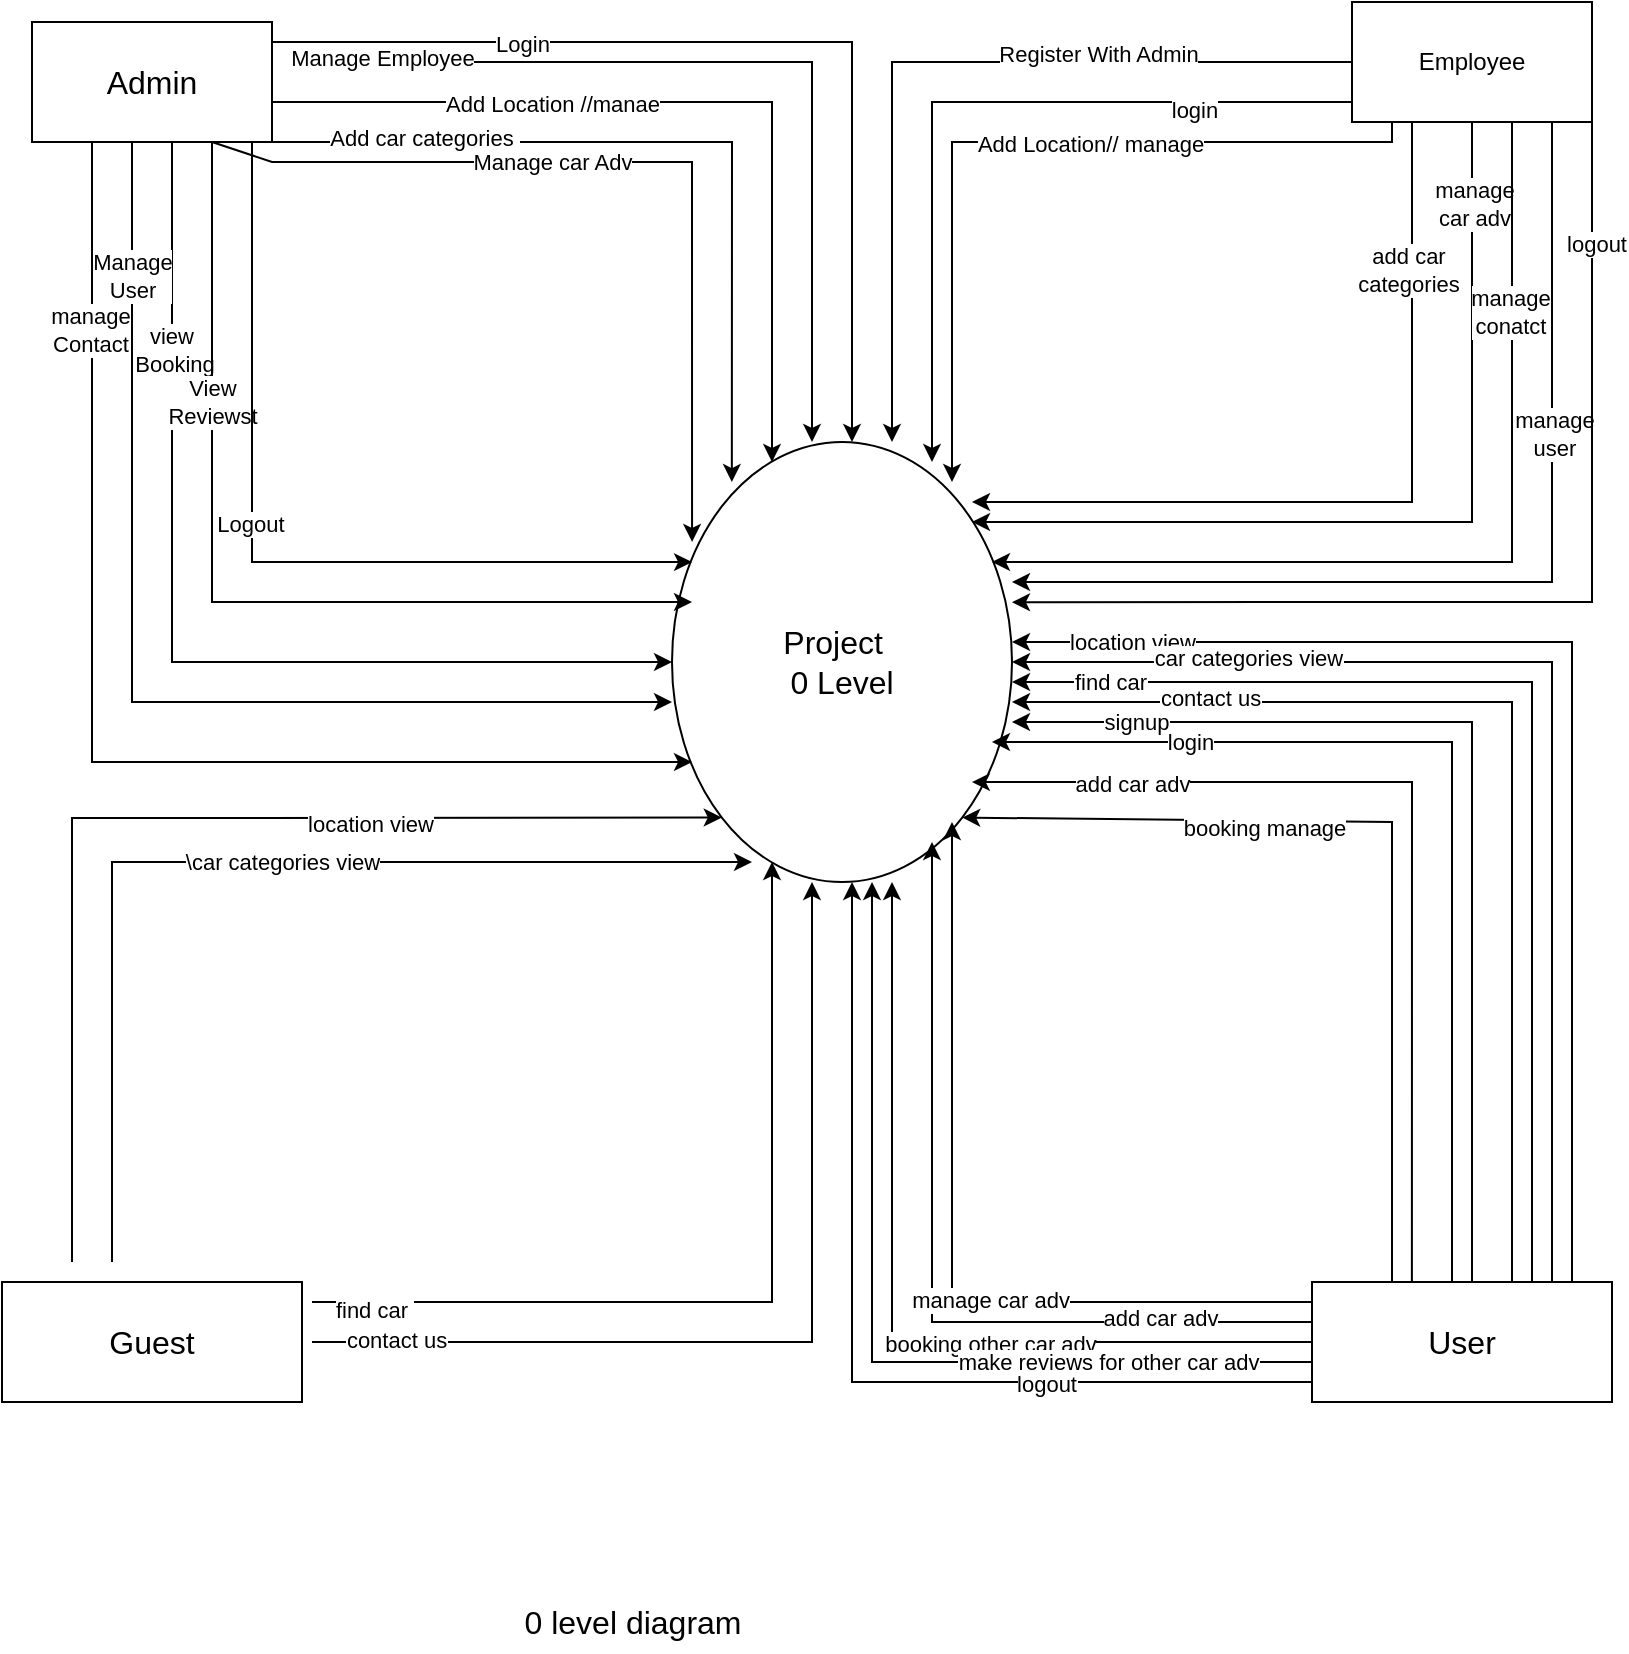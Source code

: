 <mxfile version="20.8.20" type="device"><diagram name="Page-1" id="M29P6bLNCZa7_SRGtX69"><mxGraphModel dx="1354" dy="745" grid="1" gridSize="10" guides="1" tooltips="1" connect="1" arrows="1" fold="1" page="1" pageScale="1" pageWidth="850" pageHeight="1100" math="0" shadow="0"><root><mxCell id="0"/><mxCell id="1" parent="0"/><mxCell id="XVz-XAS2OlblzO1JE6la-8" value="" style="endArrow=classic;html=1;rounded=0;fontSize=18;" parent="1" edge="1"><mxGeometry width="50" height="50" relative="1" as="geometry"><mxPoint x="160" y="40" as="sourcePoint"/><mxPoint x="420" y="230" as="targetPoint"/><Array as="points"><mxPoint x="420" y="40"/></Array></mxGeometry></mxCell><mxCell id="XVz-XAS2OlblzO1JE6la-5" value="&lt;font size=&quot;3&quot;&gt;User&lt;/font&gt;" style="rounded=0;whiteSpace=wrap;html=1;" parent="1" vertex="1"><mxGeometry x="670" y="650" width="150" height="60" as="geometry"/></mxCell><mxCell id="XVz-XAS2OlblzO1JE6la-1" value="&lt;font size=&quot;3&quot;&gt;Admin&lt;/font&gt;" style="rounded=0;whiteSpace=wrap;html=1;" parent="1" vertex="1"><mxGeometry x="30" y="20" width="120" height="60" as="geometry"/></mxCell><mxCell id="XVz-XAS2OlblzO1JE6la-2" value="Employee" style="rounded=0;whiteSpace=wrap;html=1;" parent="1" vertex="1"><mxGeometry x="690" y="10" width="120" height="60" as="geometry"/></mxCell><mxCell id="XVz-XAS2OlblzO1JE6la-7" value="&lt;font size=&quot;3&quot;&gt;Project&amp;nbsp;&amp;nbsp;&lt;br&gt;0 Level&lt;br&gt;&lt;/font&gt;" style="ellipse;whiteSpace=wrap;html=1;" parent="1" vertex="1"><mxGeometry x="350" y="230" width="170" height="220" as="geometry"/></mxCell><mxCell id="XVz-XAS2OlblzO1JE6la-3" value="&lt;font size=&quot;3&quot;&gt;Guest&lt;/font&gt;" style="rounded=0;whiteSpace=wrap;html=1;" parent="1" vertex="1"><mxGeometry x="15" y="650" width="150" height="60" as="geometry"/></mxCell><mxCell id="XVz-XAS2OlblzO1JE6la-9" value="" style="endArrow=classic;html=1;rounded=0;fontSize=18;exitX=1;exitY=0.667;exitDx=0;exitDy=0;exitPerimeter=0;" parent="1" source="XVz-XAS2OlblzO1JE6la-1" edge="1"><mxGeometry width="50" height="50" relative="1" as="geometry"><mxPoint x="160" y="40" as="sourcePoint"/><mxPoint x="400" y="240" as="targetPoint"/><Array as="points"><mxPoint x="400" y="60"/></Array></mxGeometry></mxCell><mxCell id="cB2x8FSNSsOgNxvk0GaC-6" value="Add Location //manae" style="edgeLabel;html=1;align=center;verticalAlign=middle;resizable=0;points=[];" parent="XVz-XAS2OlblzO1JE6la-9" vertex="1" connectable="0"><mxGeometry x="-0.349" y="-1" relative="1" as="geometry"><mxPoint as="offset"/></mxGeometry></mxCell><mxCell id="XVz-XAS2OlblzO1JE6la-10" value="" style="endArrow=classic;html=1;rounded=0;fontSize=18;exitX=0.917;exitY=1;exitDx=0;exitDy=0;exitPerimeter=0;entryX=0.176;entryY=0.091;entryDx=0;entryDy=0;entryPerimeter=0;" parent="1" source="XVz-XAS2OlblzO1JE6la-1" target="XVz-XAS2OlblzO1JE6la-7" edge="1"><mxGeometry width="50" height="50" relative="1" as="geometry"><mxPoint x="160" y="100" as="sourcePoint"/><mxPoint x="380" y="220" as="targetPoint"/><Array as="points"><mxPoint x="380" y="80"/></Array></mxGeometry></mxCell><mxCell id="cB2x8FSNSsOgNxvk0GaC-4" value="Add car categories&amp;nbsp;" style="edgeLabel;html=1;align=center;verticalAlign=middle;resizable=0;points=[];" parent="XVz-XAS2OlblzO1JE6la-10" vertex="1" connectable="0"><mxGeometry x="-0.581" y="2" relative="1" as="geometry"><mxPoint as="offset"/></mxGeometry></mxCell><mxCell id="XVz-XAS2OlblzO1JE6la-12" value="" style="endArrow=classic;html=1;rounded=0;fontSize=18;entryX=0.059;entryY=0.227;entryDx=0;entryDy=0;entryPerimeter=0;exitX=0.75;exitY=1;exitDx=0;exitDy=0;" parent="1" source="XVz-XAS2OlblzO1JE6la-1" target="XVz-XAS2OlblzO1JE6la-7" edge="1"><mxGeometry width="50" height="50" relative="1" as="geometry"><mxPoint x="130" y="50" as="sourcePoint"/><mxPoint x="410" y="260" as="targetPoint"/><Array as="points"><mxPoint x="150" y="90"/><mxPoint x="250" y="90"/><mxPoint x="360" y="90"/></Array></mxGeometry></mxCell><mxCell id="cB2x8FSNSsOgNxvk0GaC-8" value="Manage car Adv" style="edgeLabel;html=1;align=center;verticalAlign=middle;resizable=0;points=[];" parent="XVz-XAS2OlblzO1JE6la-12" vertex="1" connectable="0"><mxGeometry x="-0.205" relative="1" as="geometry"><mxPoint as="offset"/></mxGeometry></mxCell><mxCell id="XVz-XAS2OlblzO1JE6la-13" value="" style="endArrow=classic;html=1;rounded=0;fontSize=18;" parent="1" edge="1"><mxGeometry width="50" height="50" relative="1" as="geometry"><mxPoint x="100" y="80" as="sourcePoint"/><mxPoint x="350" y="340" as="targetPoint"/><Array as="points"><mxPoint x="100" y="340"/></Array></mxGeometry></mxCell><mxCell id="cB2x8FSNSsOgNxvk0GaC-12" value="view&amp;nbsp;&lt;br&gt;Booking" style="edgeLabel;html=1;align=center;verticalAlign=middle;resizable=0;points=[];" parent="XVz-XAS2OlblzO1JE6la-13" vertex="1" connectable="0"><mxGeometry x="-0.592" y="1" relative="1" as="geometry"><mxPoint as="offset"/></mxGeometry></mxCell><mxCell id="XVz-XAS2OlblzO1JE6la-14" value="" style="endArrow=classic;html=1;rounded=0;fontSize=18;" parent="1" edge="1"><mxGeometry width="50" height="50" relative="1" as="geometry"><mxPoint x="120" y="80" as="sourcePoint"/><mxPoint x="360" y="310" as="targetPoint"/><Array as="points"><mxPoint x="120" y="310"/></Array></mxGeometry></mxCell><mxCell id="cB2x8FSNSsOgNxvk0GaC-13" value="View &lt;br&gt;Reviewst" style="edgeLabel;html=1;align=center;verticalAlign=middle;resizable=0;points=[];" parent="XVz-XAS2OlblzO1JE6la-14" vertex="1" connectable="0"><mxGeometry x="-0.447" relative="1" as="geometry"><mxPoint as="offset"/></mxGeometry></mxCell><mxCell id="XVz-XAS2OlblzO1JE6la-15" value="" style="endArrow=classic;html=1;rounded=0;fontSize=18;" parent="1" edge="1"><mxGeometry width="50" height="50" relative="1" as="geometry"><mxPoint x="60" y="80" as="sourcePoint"/><mxPoint x="360" y="390" as="targetPoint"/><Array as="points"><mxPoint x="60" y="390"/></Array></mxGeometry></mxCell><mxCell id="cB2x8FSNSsOgNxvk0GaC-9" value="manage&lt;br&gt;Contact" style="edgeLabel;html=1;align=center;verticalAlign=middle;resizable=0;points=[];" parent="XVz-XAS2OlblzO1JE6la-15" vertex="1" connectable="0"><mxGeometry x="-0.692" y="-1" relative="1" as="geometry"><mxPoint as="offset"/></mxGeometry></mxCell><mxCell id="XVz-XAS2OlblzO1JE6la-16" value="" style="endArrow=classic;html=1;rounded=0;fontSize=18;entryX=0;entryY=0.591;entryDx=0;entryDy=0;entryPerimeter=0;" parent="1" target="XVz-XAS2OlblzO1JE6la-7" edge="1"><mxGeometry width="50" height="50" relative="1" as="geometry"><mxPoint x="80" y="80" as="sourcePoint"/><mxPoint x="80" y="60" as="targetPoint"/><Array as="points"><mxPoint x="80" y="360"/></Array></mxGeometry></mxCell><mxCell id="cB2x8FSNSsOgNxvk0GaC-11" value="Manage&lt;br&gt;User" style="edgeLabel;html=1;align=center;verticalAlign=middle;resizable=0;points=[];" parent="XVz-XAS2OlblzO1JE6la-16" vertex="1" connectable="0"><mxGeometry x="-0.756" relative="1" as="geometry"><mxPoint as="offset"/></mxGeometry></mxCell><mxCell id="XVz-XAS2OlblzO1JE6la-17" value="" style="endArrow=classic;html=1;rounded=0;fontSize=18;entryX=0.059;entryY=0.273;entryDx=0;entryDy=0;entryPerimeter=0;" parent="1" target="XVz-XAS2OlblzO1JE6la-7" edge="1"><mxGeometry width="50" height="50" relative="1" as="geometry"><mxPoint x="140" y="80" as="sourcePoint"/><mxPoint x="440" y="260" as="targetPoint"/><Array as="points"><mxPoint x="140" y="290"/></Array></mxGeometry></mxCell><mxCell id="cB2x8FSNSsOgNxvk0GaC-14" value="Logout" style="edgeLabel;html=1;align=center;verticalAlign=middle;resizable=0;points=[];" parent="XVz-XAS2OlblzO1JE6la-17" vertex="1" connectable="0"><mxGeometry x="-0.112" y="-1" relative="1" as="geometry"><mxPoint as="offset"/></mxGeometry></mxCell><mxCell id="XVz-XAS2OlblzO1JE6la-20" value="" style="endArrow=classic;html=1;rounded=0;fontSize=18;" parent="1" edge="1"><mxGeometry width="50" height="50" relative="1" as="geometry"><mxPoint x="790" y="70" as="sourcePoint"/><mxPoint x="520" y="300" as="targetPoint"/><Array as="points"><mxPoint x="790" y="180"/><mxPoint x="790" y="300"/></Array></mxGeometry></mxCell><mxCell id="cB2x8FSNSsOgNxvk0GaC-27" value="manage&lt;br&gt;user" style="edgeLabel;html=1;align=center;verticalAlign=middle;resizable=0;points=[];" parent="XVz-XAS2OlblzO1JE6la-20" vertex="1" connectable="0"><mxGeometry x="-0.376" y="1" relative="1" as="geometry"><mxPoint as="offset"/></mxGeometry></mxCell><mxCell id="XVz-XAS2OlblzO1JE6la-21" value="" style="endArrow=classic;html=1;rounded=0;fontSize=18;entryX=1;entryY=0.364;entryDx=0;entryDy=0;entryPerimeter=0;" parent="1" target="XVz-XAS2OlblzO1JE6la-7" edge="1"><mxGeometry width="50" height="50" relative="1" as="geometry"><mxPoint x="810" y="70" as="sourcePoint"/><mxPoint x="500" y="270" as="targetPoint"/><Array as="points"><mxPoint x="810" y="310"/></Array></mxGeometry></mxCell><mxCell id="cB2x8FSNSsOgNxvk0GaC-28" value="logout" style="edgeLabel;html=1;align=center;verticalAlign=middle;resizable=0;points=[];" parent="XVz-XAS2OlblzO1JE6la-21" vertex="1" connectable="0"><mxGeometry x="-0.77" y="2" relative="1" as="geometry"><mxPoint as="offset"/></mxGeometry></mxCell><mxCell id="XVz-XAS2OlblzO1JE6la-27" value="" style="endArrow=classic;html=1;rounded=0;fontSize=18;" parent="1" edge="1"><mxGeometry width="50" height="50" relative="1" as="geometry"><mxPoint x="690" y="40" as="sourcePoint"/><mxPoint x="460" y="230" as="targetPoint"/><Array as="points"><mxPoint x="510" y="40"/><mxPoint x="460" y="40"/><mxPoint x="460" y="140"/></Array></mxGeometry></mxCell><mxCell id="cB2x8FSNSsOgNxvk0GaC-15" value="Register With Admin" style="edgeLabel;html=1;align=center;verticalAlign=middle;resizable=0;points=[];" parent="XVz-XAS2OlblzO1JE6la-27" vertex="1" connectable="0"><mxGeometry x="-0.395" y="-4" relative="1" as="geometry"><mxPoint as="offset"/></mxGeometry></mxCell><mxCell id="XVz-XAS2OlblzO1JE6la-28" value="" style="endArrow=classic;html=1;rounded=0;labelBackgroundColor=default;strokeColor=default;fontFamily=Helvetica;fontSize=18;fontColor=default;shape=connector;" parent="1" edge="1"><mxGeometry width="50" height="50" relative="1" as="geometry"><mxPoint x="690" y="60" as="sourcePoint"/><mxPoint x="480" y="240" as="targetPoint"/><Array as="points"><mxPoint x="480" y="60"/></Array></mxGeometry></mxCell><mxCell id="cB2x8FSNSsOgNxvk0GaC-16" value="login" style="edgeLabel;html=1;align=center;verticalAlign=middle;resizable=0;points=[];" parent="XVz-XAS2OlblzO1JE6la-28" vertex="1" connectable="0"><mxGeometry x="-0.595" y="4" relative="1" as="geometry"><mxPoint as="offset"/></mxGeometry></mxCell><mxCell id="XVz-XAS2OlblzO1JE6la-29" value="" style="endArrow=classic;html=1;rounded=0;labelBackgroundColor=default;strokeColor=default;fontFamily=Helvetica;fontSize=18;fontColor=default;shape=connector;" parent="1" edge="1"><mxGeometry width="50" height="50" relative="1" as="geometry"><mxPoint x="710" y="70" as="sourcePoint"/><mxPoint x="490" y="250" as="targetPoint"/><Array as="points"><mxPoint x="710" y="80"/><mxPoint x="490" y="80"/></Array></mxGeometry></mxCell><mxCell id="cB2x8FSNSsOgNxvk0GaC-17" value="Add Location// manage" style="edgeLabel;html=1;align=center;verticalAlign=middle;resizable=0;points=[];" parent="XVz-XAS2OlblzO1JE6la-29" vertex="1" connectable="0"><mxGeometry x="-0.195" y="1" relative="1" as="geometry"><mxPoint as="offset"/></mxGeometry></mxCell><mxCell id="XVz-XAS2OlblzO1JE6la-30" value="" style="endArrow=classic;html=1;rounded=0;labelBackgroundColor=default;strokeColor=default;fontFamily=Helvetica;fontSize=18;fontColor=default;shape=connector;" parent="1" edge="1"><mxGeometry width="50" height="50" relative="1" as="geometry"><mxPoint x="760" y="70" as="sourcePoint"/><mxPoint x="500" y="270" as="targetPoint"/><Array as="points"><mxPoint x="750" y="70"/><mxPoint x="750" y="270"/></Array></mxGeometry></mxCell><mxCell id="cB2x8FSNSsOgNxvk0GaC-21" value="manage&lt;br&gt;car adv" style="edgeLabel;html=1;align=center;verticalAlign=middle;resizable=0;points=[];" parent="XVz-XAS2OlblzO1JE6la-30" vertex="1" connectable="0"><mxGeometry x="-0.778" y="1" relative="1" as="geometry"><mxPoint as="offset"/></mxGeometry></mxCell><mxCell id="XVz-XAS2OlblzO1JE6la-32" value="" style="endArrow=classic;html=1;rounded=0;labelBackgroundColor=default;strokeColor=default;fontFamily=Helvetica;fontSize=18;fontColor=default;shape=connector;" parent="1" edge="1"><mxGeometry width="50" height="50" relative="1" as="geometry"><mxPoint x="770" y="70" as="sourcePoint"/><mxPoint x="510" y="290" as="targetPoint"/><Array as="points"><mxPoint x="770" y="290"/></Array></mxGeometry></mxCell><mxCell id="cB2x8FSNSsOgNxvk0GaC-26" value="manage&lt;br&gt;conatct" style="edgeLabel;html=1;align=center;verticalAlign=middle;resizable=0;points=[];" parent="XVz-XAS2OlblzO1JE6la-32" vertex="1" connectable="0"><mxGeometry x="-0.604" y="-1" relative="1" as="geometry"><mxPoint as="offset"/></mxGeometry></mxCell><mxCell id="XVz-XAS2OlblzO1JE6la-35" value="" style="endArrow=classic;html=1;rounded=0;labelBackgroundColor=default;strokeColor=default;fontFamily=Helvetica;fontSize=18;fontColor=default;shape=connector;" parent="1" edge="1"><mxGeometry width="50" height="50" relative="1" as="geometry"><mxPoint x="720" y="70" as="sourcePoint"/><mxPoint x="500" y="260" as="targetPoint"/><Array as="points"><mxPoint x="720" y="260"/></Array></mxGeometry></mxCell><mxCell id="cB2x8FSNSsOgNxvk0GaC-20" value="add car&lt;br&gt;categories" style="edgeLabel;html=1;align=center;verticalAlign=middle;resizable=0;points=[];" parent="XVz-XAS2OlblzO1JE6la-35" vertex="1" connectable="0"><mxGeometry x="-0.641" y="-2" relative="1" as="geometry"><mxPoint as="offset"/></mxGeometry></mxCell><mxCell id="XVz-XAS2OlblzO1JE6la-36" value="" style="endArrow=classic;html=1;rounded=0;labelBackgroundColor=default;strokeColor=default;fontFamily=Helvetica;fontSize=18;fontColor=default;shape=connector;entryX=0;entryY=1;entryDx=0;entryDy=0;" parent="1" target="XVz-XAS2OlblzO1JE6la-7" edge="1"><mxGeometry width="50" height="50" relative="1" as="geometry"><mxPoint x="50" y="640" as="sourcePoint"/><mxPoint x="350" y="420" as="targetPoint"/><Array as="points"><mxPoint x="50" y="418"/></Array></mxGeometry></mxCell><mxCell id="cB2x8FSNSsOgNxvk0GaC-49" value="location view" style="edgeLabel;html=1;align=center;verticalAlign=middle;resizable=0;points=[];" parent="XVz-XAS2OlblzO1JE6la-36" vertex="1" connectable="0"><mxGeometry x="0.357" y="-3" relative="1" as="geometry"><mxPoint as="offset"/></mxGeometry></mxCell><mxCell id="XVz-XAS2OlblzO1JE6la-37" value="" style="endArrow=classic;html=1;rounded=0;labelBackgroundColor=default;strokeColor=default;fontFamily=Helvetica;fontSize=18;fontColor=default;shape=connector;" parent="1" edge="1"><mxGeometry width="50" height="50" relative="1" as="geometry"><mxPoint x="70" y="640" as="sourcePoint"/><mxPoint x="390" y="440" as="targetPoint"/><Array as="points"><mxPoint x="70" y="440"/></Array></mxGeometry></mxCell><mxCell id="cB2x8FSNSsOgNxvk0GaC-50" value="\car categories view" style="edgeLabel;html=1;align=center;verticalAlign=middle;resizable=0;points=[];" parent="XVz-XAS2OlblzO1JE6la-37" vertex="1" connectable="0"><mxGeometry x="0.096" relative="1" as="geometry"><mxPoint as="offset"/></mxGeometry></mxCell><mxCell id="XVz-XAS2OlblzO1JE6la-38" value="" style="endArrow=classic;html=1;rounded=0;labelBackgroundColor=default;strokeColor=default;fontFamily=Helvetica;fontSize=18;fontColor=default;shape=connector;" parent="1" edge="1"><mxGeometry width="50" height="50" relative="1" as="geometry"><mxPoint x="170" y="680" as="sourcePoint"/><mxPoint x="420" y="450" as="targetPoint"/><Array as="points"><mxPoint x="420" y="680"/></Array></mxGeometry></mxCell><mxCell id="cB2x8FSNSsOgNxvk0GaC-58" value="contact us" style="edgeLabel;html=1;align=center;verticalAlign=middle;resizable=0;points=[];" parent="XVz-XAS2OlblzO1JE6la-38" vertex="1" connectable="0"><mxGeometry x="-0.825" y="1" relative="1" as="geometry"><mxPoint as="offset"/></mxGeometry></mxCell><mxCell id="XVz-XAS2OlblzO1JE6la-42" value="" style="endArrow=classic;html=1;rounded=0;labelBackgroundColor=default;strokeColor=default;fontFamily=Helvetica;fontSize=18;fontColor=default;shape=connector;" parent="1" edge="1"><mxGeometry width="50" height="50" relative="1" as="geometry"><mxPoint x="800" y="650" as="sourcePoint"/><mxPoint x="520" y="330" as="targetPoint"/><Array as="points"><mxPoint x="800" y="330"/></Array></mxGeometry></mxCell><mxCell id="cB2x8FSNSsOgNxvk0GaC-30" value="location view" style="edgeLabel;html=1;align=center;verticalAlign=middle;resizable=0;points=[];" parent="XVz-XAS2OlblzO1JE6la-42" vertex="1" connectable="0"><mxGeometry x="0.8" relative="1" as="geometry"><mxPoint as="offset"/></mxGeometry></mxCell><mxCell id="XVz-XAS2OlblzO1JE6la-43" value="" style="endArrow=classic;html=1;rounded=0;labelBackgroundColor=default;strokeColor=default;fontFamily=Helvetica;fontSize=18;fontColor=default;shape=connector;" parent="1" edge="1"><mxGeometry width="50" height="50" relative="1" as="geometry"><mxPoint x="790" y="650" as="sourcePoint"/><mxPoint x="520" y="340" as="targetPoint"/><Array as="points"><mxPoint x="790" y="340"/></Array></mxGeometry></mxCell><mxCell id="cB2x8FSNSsOgNxvk0GaC-31" value="car categories view" style="edgeLabel;html=1;align=center;verticalAlign=middle;resizable=0;points=[];" parent="XVz-XAS2OlblzO1JE6la-43" vertex="1" connectable="0"><mxGeometry x="0.593" y="-2" relative="1" as="geometry"><mxPoint as="offset"/></mxGeometry></mxCell><mxCell id="XVz-XAS2OlblzO1JE6la-44" value="" style="endArrow=classic;html=1;rounded=0;labelBackgroundColor=default;strokeColor=default;fontFamily=Helvetica;fontSize=18;fontColor=default;shape=connector;" parent="1" edge="1"><mxGeometry width="50" height="50" relative="1" as="geometry"><mxPoint x="780" y="650" as="sourcePoint"/><mxPoint x="520" y="350" as="targetPoint"/><Array as="points"><mxPoint x="780" y="350"/></Array></mxGeometry></mxCell><mxCell id="cB2x8FSNSsOgNxvk0GaC-32" value="find car" style="edgeLabel;html=1;align=center;verticalAlign=middle;resizable=0;points=[];" parent="XVz-XAS2OlblzO1JE6la-44" vertex="1" connectable="0"><mxGeometry x="0.825" relative="1" as="geometry"><mxPoint as="offset"/></mxGeometry></mxCell><mxCell id="XVz-XAS2OlblzO1JE6la-45" value="" style="endArrow=classic;html=1;rounded=0;labelBackgroundColor=default;strokeColor=default;fontFamily=Helvetica;fontSize=18;fontColor=default;shape=connector;" parent="1" edge="1"><mxGeometry width="50" height="50" relative="1" as="geometry"><mxPoint x="770" y="650" as="sourcePoint"/><mxPoint x="520" y="360" as="targetPoint"/><Array as="points"><mxPoint x="770" y="360"/></Array></mxGeometry></mxCell><mxCell id="cB2x8FSNSsOgNxvk0GaC-33" value="contact us" style="edgeLabel;html=1;align=center;verticalAlign=middle;resizable=0;points=[];" parent="XVz-XAS2OlblzO1JE6la-45" vertex="1" connectable="0"><mxGeometry x="0.633" y="-2" relative="1" as="geometry"><mxPoint as="offset"/></mxGeometry></mxCell><mxCell id="XVz-XAS2OlblzO1JE6la-46" value="" style="endArrow=classic;html=1;rounded=0;labelBackgroundColor=default;strokeColor=default;fontFamily=Helvetica;fontSize=18;fontColor=default;shape=connector;" parent="1" edge="1"><mxGeometry width="50" height="50" relative="1" as="geometry"><mxPoint x="750" y="650" as="sourcePoint"/><mxPoint x="520" y="370" as="targetPoint"/><Array as="points"><mxPoint x="750" y="370"/></Array></mxGeometry></mxCell><mxCell id="cB2x8FSNSsOgNxvk0GaC-34" value="signup" style="edgeLabel;html=1;align=center;verticalAlign=middle;resizable=0;points=[];" parent="XVz-XAS2OlblzO1JE6la-46" vertex="1" connectable="0"><mxGeometry x="0.757" relative="1" as="geometry"><mxPoint as="offset"/></mxGeometry></mxCell><mxCell id="XVz-XAS2OlblzO1JE6la-47" value="" style="endArrow=classic;html=1;rounded=0;labelBackgroundColor=default;strokeColor=default;fontFamily=Helvetica;fontSize=18;fontColor=default;shape=connector;" parent="1" edge="1"><mxGeometry width="50" height="50" relative="1" as="geometry"><mxPoint x="740" y="650" as="sourcePoint"/><mxPoint x="510" y="380" as="targetPoint"/><Array as="points"><mxPoint x="740" y="380"/></Array></mxGeometry></mxCell><mxCell id="cB2x8FSNSsOgNxvk0GaC-35" value="login" style="edgeLabel;html=1;align=center;verticalAlign=middle;resizable=0;points=[];" parent="XVz-XAS2OlblzO1JE6la-47" vertex="1" connectable="0"><mxGeometry x="0.604" relative="1" as="geometry"><mxPoint as="offset"/></mxGeometry></mxCell><mxCell id="XVz-XAS2OlblzO1JE6la-48" value="" style="endArrow=classic;html=1;rounded=0;labelBackgroundColor=default;strokeColor=default;fontFamily=Helvetica;fontSize=18;fontColor=default;shape=connector;exitX=0.333;exitY=0;exitDx=0;exitDy=0;exitPerimeter=0;entryX=0.882;entryY=0.773;entryDx=0;entryDy=0;entryPerimeter=0;" parent="1" source="XVz-XAS2OlblzO1JE6la-5" target="XVz-XAS2OlblzO1JE6la-7" edge="1"><mxGeometry width="50" height="50" relative="1" as="geometry"><mxPoint x="410" y="530" as="sourcePoint"/><mxPoint x="680" y="420" as="targetPoint"/><Array as="points"><mxPoint x="720" y="400"/></Array></mxGeometry></mxCell><mxCell id="cB2x8FSNSsOgNxvk0GaC-40" value="add car adv" style="edgeLabel;html=1;align=center;verticalAlign=middle;resizable=0;points=[];" parent="XVz-XAS2OlblzO1JE6la-48" vertex="1" connectable="0"><mxGeometry x="0.659" y="1" relative="1" as="geometry"><mxPoint as="offset"/></mxGeometry></mxCell><mxCell id="XVz-XAS2OlblzO1JE6la-49" value="" style="endArrow=classic;html=1;rounded=0;labelBackgroundColor=default;strokeColor=default;fontFamily=Helvetica;fontSize=18;fontColor=default;shape=connector;exitX=0;exitY=0.833;exitDx=0;exitDy=0;exitPerimeter=0;" parent="1" source="XVz-XAS2OlblzO1JE6la-5" edge="1"><mxGeometry width="50" height="50" relative="1" as="geometry"><mxPoint x="670" y="680" as="sourcePoint"/><mxPoint x="440" y="450" as="targetPoint"/><Array as="points"><mxPoint x="440" y="700"/></Array></mxGeometry></mxCell><mxCell id="cB2x8FSNSsOgNxvk0GaC-46" value="logout" style="edgeLabel;html=1;align=center;verticalAlign=middle;resizable=0;points=[];" parent="XVz-XAS2OlblzO1JE6la-49" vertex="1" connectable="0"><mxGeometry x="-0.446" y="1" relative="1" as="geometry"><mxPoint as="offset"/></mxGeometry></mxCell><mxCell id="XVz-XAS2OlblzO1JE6la-50" value="" style="endArrow=classic;html=1;rounded=0;labelBackgroundColor=default;strokeColor=default;fontFamily=Helvetica;fontSize=18;fontColor=default;shape=connector;" parent="1" edge="1"><mxGeometry width="50" height="50" relative="1" as="geometry"><mxPoint x="670" y="690" as="sourcePoint"/><mxPoint x="450" y="450" as="targetPoint"/><Array as="points"><mxPoint x="450" y="690"/></Array></mxGeometry></mxCell><mxCell id="XVz-XAS2OlblzO1JE6la-51" value="" style="endArrow=classic;html=1;rounded=0;labelBackgroundColor=default;strokeColor=default;fontFamily=Helvetica;fontSize=18;fontColor=default;shape=connector;" parent="1" edge="1"><mxGeometry width="50" height="50" relative="1" as="geometry"><mxPoint x="670" y="680" as="sourcePoint"/><mxPoint x="460" y="450" as="targetPoint"/><Array as="points"><mxPoint x="460" y="680"/></Array></mxGeometry></mxCell><mxCell id="cB2x8FSNSsOgNxvk0GaC-47" value="booking other car adv" style="edgeLabel;html=1;align=center;verticalAlign=middle;resizable=0;points=[];" parent="XVz-XAS2OlblzO1JE6la-51" vertex="1" connectable="0"><mxGeometry x="-0.265" y="1" relative="1" as="geometry"><mxPoint as="offset"/></mxGeometry></mxCell><mxCell id="cB2x8FSNSsOgNxvk0GaC-48" value="make reviews for other car adv" style="edgeLabel;html=1;align=center;verticalAlign=middle;resizable=0;points=[];" parent="XVz-XAS2OlblzO1JE6la-51" vertex="1" connectable="0"><mxGeometry x="-0.535" y="10" relative="1" as="geometry"><mxPoint as="offset"/></mxGeometry></mxCell><mxCell id="XVz-XAS2OlblzO1JE6la-52" value="" style="endArrow=classic;html=1;rounded=0;labelBackgroundColor=default;strokeColor=default;fontFamily=Helvetica;fontSize=18;fontColor=default;shape=connector;" parent="1" edge="1"><mxGeometry width="50" height="50" relative="1" as="geometry"><mxPoint x="670" y="670" as="sourcePoint"/><mxPoint x="480" y="430" as="targetPoint"/><Array as="points"><mxPoint x="480" y="670"/></Array></mxGeometry></mxCell><mxCell id="XVz-XAS2OlblzO1JE6la-53" value="" style="endArrow=classic;html=1;rounded=0;labelBackgroundColor=default;strokeColor=default;fontFamily=Helvetica;fontSize=18;fontColor=default;shape=connector;" parent="1" edge="1"><mxGeometry width="50" height="50" relative="1" as="geometry"><mxPoint x="670" y="660" as="sourcePoint"/><mxPoint x="490" y="420" as="targetPoint"/><Array as="points"><mxPoint x="490" y="660"/></Array></mxGeometry></mxCell><mxCell id="cB2x8FSNSsOgNxvk0GaC-38" value="manage car adv" style="edgeLabel;html=1;align=center;verticalAlign=middle;resizable=0;points=[];" parent="XVz-XAS2OlblzO1JE6la-53" vertex="1" connectable="0"><mxGeometry x="-0.233" y="-1" relative="1" as="geometry"><mxPoint as="offset"/></mxGeometry></mxCell><mxCell id="cB2x8FSNSsOgNxvk0GaC-43" value="add car adv" style="edgeLabel;html=1;align=center;verticalAlign=middle;resizable=0;points=[];" parent="XVz-XAS2OlblzO1JE6la-53" vertex="1" connectable="0"><mxGeometry x="-0.638" y="8" relative="1" as="geometry"><mxPoint as="offset"/></mxGeometry></mxCell><mxCell id="XVz-XAS2OlblzO1JE6la-54" value="" style="endArrow=classic;html=1;rounded=0;labelBackgroundColor=default;strokeColor=default;fontFamily=Helvetica;fontSize=18;fontColor=default;shape=connector;entryX=1;entryY=1;entryDx=0;entryDy=0;" parent="1" target="XVz-XAS2OlblzO1JE6la-7" edge="1"><mxGeometry width="50" height="50" relative="1" as="geometry"><mxPoint x="710" y="650" as="sourcePoint"/><mxPoint x="500" y="410" as="targetPoint"/><Array as="points"><mxPoint x="710" y="420"/></Array></mxGeometry></mxCell><mxCell id="cB2x8FSNSsOgNxvk0GaC-37" value="booking manage" style="edgeLabel;html=1;align=center;verticalAlign=middle;resizable=0;points=[];" parent="XVz-XAS2OlblzO1JE6la-54" vertex="1" connectable="0"><mxGeometry x="0.322" y="3" relative="1" as="geometry"><mxPoint as="offset"/></mxGeometry></mxCell><mxCell id="XVz-XAS2OlblzO1JE6la-11" value="" style="endArrow=classic;html=1;rounded=0;fontSize=18;" parent="1" edge="1"><mxGeometry width="50" height="50" relative="1" as="geometry"><mxPoint x="150" y="30" as="sourcePoint"/><mxPoint x="440" y="230" as="targetPoint"/><Array as="points"><mxPoint x="440" y="30"/></Array></mxGeometry></mxCell><mxCell id="cB2x8FSNSsOgNxvk0GaC-5" value="Manage Employee" style="edgeLabel;html=1;align=center;verticalAlign=middle;resizable=0;points=[];" parent="XVz-XAS2OlblzO1JE6la-11" vertex="1" connectable="0"><mxGeometry x="-0.775" y="-8" relative="1" as="geometry"><mxPoint as="offset"/></mxGeometry></mxCell><mxCell id="cB2x8FSNSsOgNxvk0GaC-7" value="Login" style="edgeLabel;html=1;align=center;verticalAlign=middle;resizable=0;points=[];" parent="XVz-XAS2OlblzO1JE6la-11" vertex="1" connectable="0"><mxGeometry x="-0.49" y="-1" relative="1" as="geometry"><mxPoint as="offset"/></mxGeometry></mxCell><mxCell id="cB2x8FSNSsOgNxvk0GaC-60" value="" style="endArrow=classic;html=1;rounded=0;" parent="1" edge="1"><mxGeometry width="50" height="50" relative="1" as="geometry"><mxPoint x="170" y="660" as="sourcePoint"/><mxPoint x="400" y="440" as="targetPoint"/><Array as="points"><mxPoint x="400" y="660"/></Array></mxGeometry></mxCell><mxCell id="cB2x8FSNSsOgNxvk0GaC-62" value="find car&amp;nbsp;" style="edgeLabel;html=1;align=center;verticalAlign=middle;resizable=0;points=[];" parent="cB2x8FSNSsOgNxvk0GaC-60" vertex="1" connectable="0"><mxGeometry x="-0.862" y="-4" relative="1" as="geometry"><mxPoint as="offset"/></mxGeometry></mxCell><mxCell id="OxkD6oPnZ9lI36OL0VOA-2" value="&lt;font size=&quot;3&quot;&gt;0 level diagram&lt;/font&gt;" style="text;html=1;align=center;verticalAlign=middle;resizable=0;points=[];autosize=1;strokeColor=none;fillColor=none;" parent="1" vertex="1"><mxGeometry x="265" y="805" width="130" height="30" as="geometry"/></mxCell></root></mxGraphModel></diagram></mxfile>